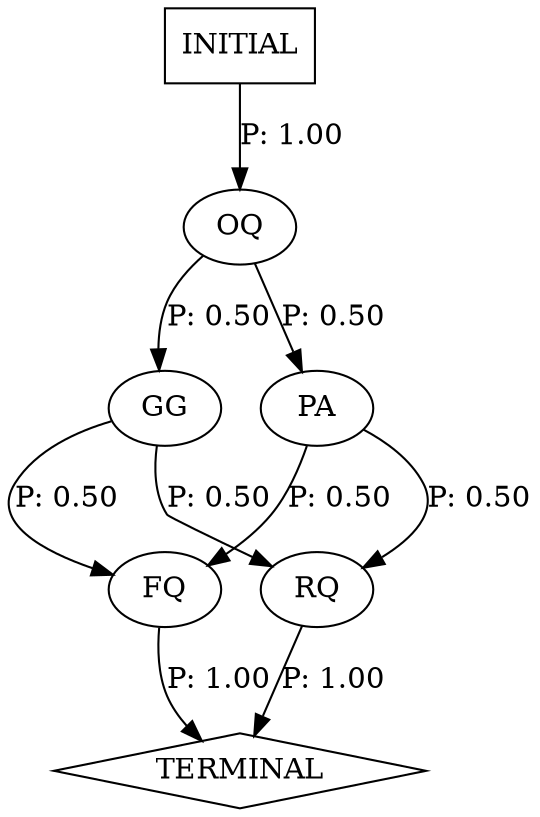 digraph G {
  0 [label="FQ"];
  1 [label="GG"];
  2 [label="OQ"];
  3 [label="PA"];
  4 [label="RQ"];
  5 [label="TERMINAL",shape=diamond];
  6 [label="INITIAL",shape=box];
0->5 [label="P: 1.00"];
1->0 [label="P: 0.50"];
1->4 [label="P: 0.50"];
2->1 [label="P: 0.50"];
2->3 [label="P: 0.50"];
3->0 [label="P: 0.50"];
3->4 [label="P: 0.50"];
4->5 [label="P: 1.00"];
6->2 [label="P: 1.00"];
}

